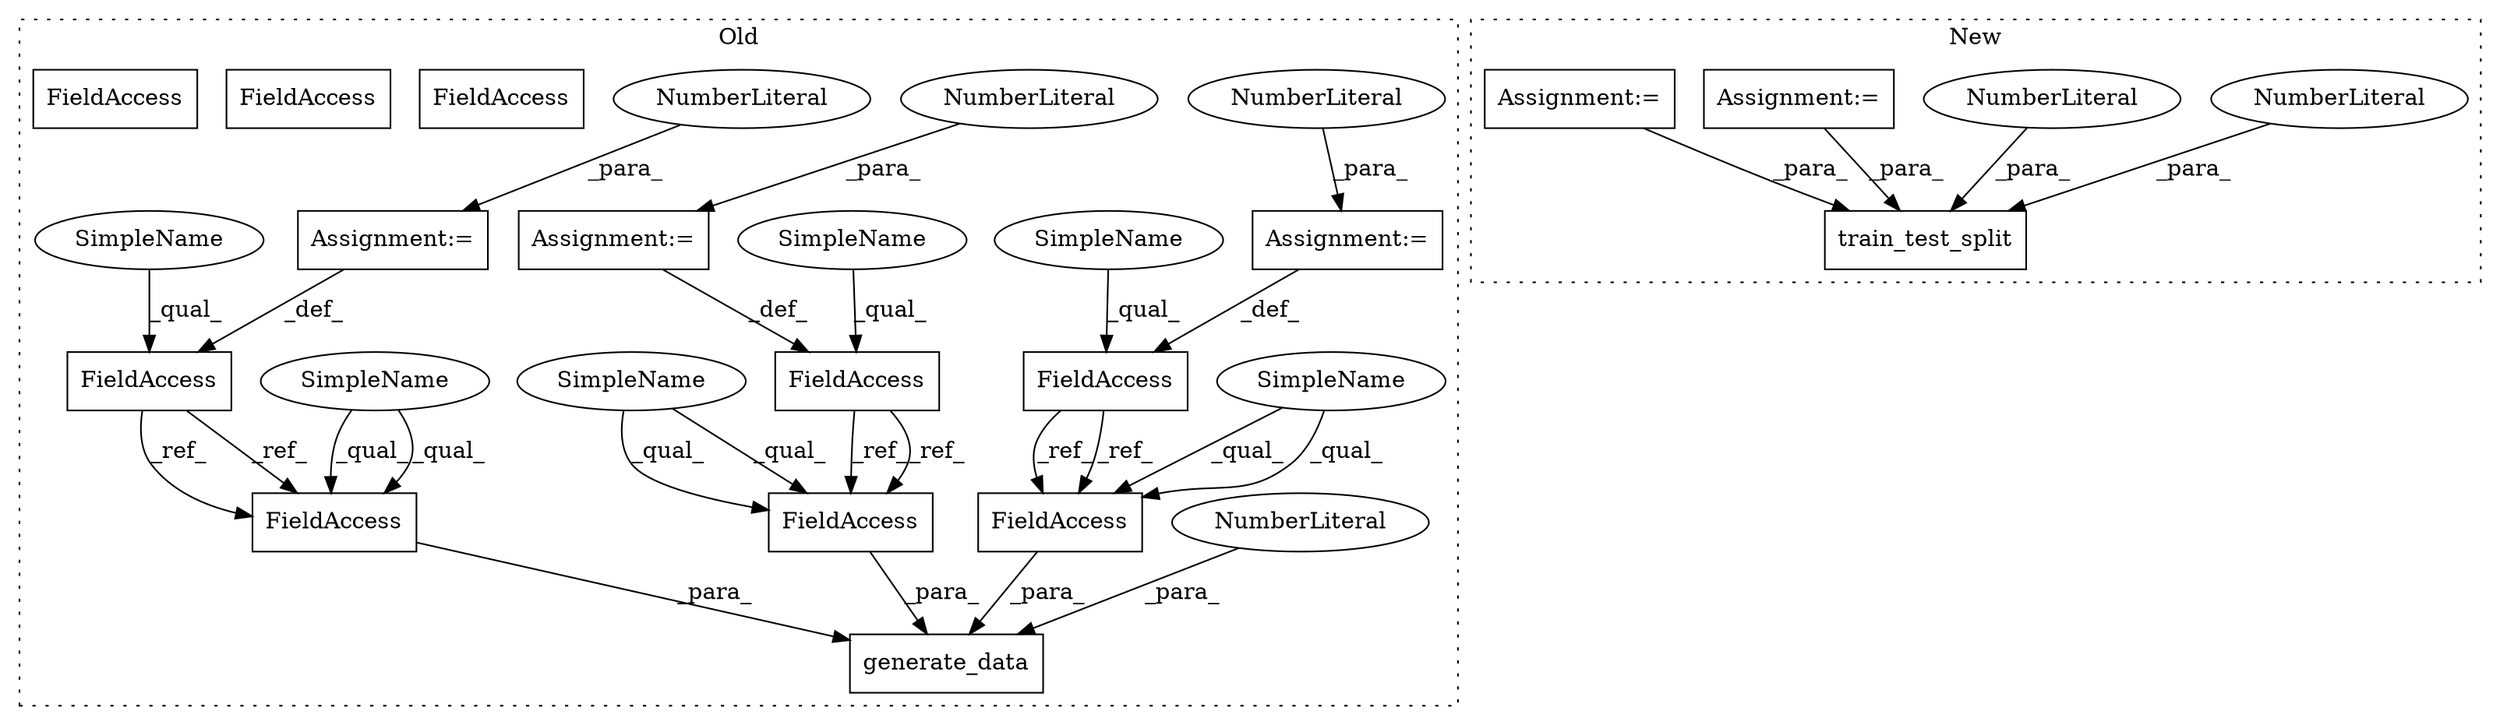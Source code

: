 digraph G {
subgraph cluster0 {
1 [label="generate_data" a="32" s="1025,1085" l="14,1" shape="box"];
5 [label="Assignment:=" a="7" s="899" l="1" shape="box"];
6 [label="NumberLiteral" a="34" s="900" l="3" shape="ellipse"];
7 [label="Assignment:=" a="7" s="871" l="1" shape="box"];
8 [label="NumberLiteral" a="34" s="872" l="3" shape="ellipse"];
10 [label="Assignment:=" a="7" s="849" l="1" shape="box"];
11 [label="NumberLiteral" a="34" s="850" l="4" shape="ellipse"];
12 [label="NumberLiteral" a="34" s="1083" l="2" shape="ellipse"];
13 [label="FieldAccess" a="22" s="1064" l="18" shape="box"];
14 [label="FieldAccess" a="22" s="881" l="18" shape="box"];
15 [label="FieldAccess" a="22" s="837" l="12" shape="box"];
16 [label="FieldAccess" a="22" s="860" l="11" shape="box"];
17 [label="FieldAccess" a="22" s="1052" l="11" shape="box"];
18 [label="FieldAccess" a="22" s="1039" l="12" shape="box"];
20 [label="SimpleName" a="42" s="1064" l="4" shape="ellipse"];
21 [label="SimpleName" a="42" s="1052" l="4" shape="ellipse"];
22 [label="SimpleName" a="42" s="1039" l="4" shape="ellipse"];
23 [label="SimpleName" a="42" s="837" l="4" shape="ellipse"];
24 [label="SimpleName" a="42" s="881" l="4" shape="ellipse"];
25 [label="SimpleName" a="42" s="860" l="4" shape="ellipse"];
26 [label="FieldAccess" a="22" s="1039" l="12" shape="box"];
27 [label="FieldAccess" a="22" s="1052" l="11" shape="box"];
28 [label="FieldAccess" a="22" s="1064" l="18" shape="box"];
label = "Old";
style="dotted";
}
subgraph cluster1 {
2 [label="train_test_split" a="32" s="1714,1741" l="17,1" shape="box"];
3 [label="NumberLiteral" a="34" s="1735" l="3" shape="ellipse"];
4 [label="NumberLiteral" a="34" s="1739" l="2" shape="ellipse"];
9 [label="Assignment:=" a="7" s="1062" l="1" shape="box"];
19 [label="Assignment:=" a="7" s="1073" l="1" shape="box"];
label = "New";
style="dotted";
}
3 -> 2 [label="_para_"];
4 -> 2 [label="_para_"];
5 -> 14 [label="_def_"];
6 -> 5 [label="_para_"];
7 -> 16 [label="_def_"];
8 -> 7 [label="_para_"];
9 -> 2 [label="_para_"];
10 -> 15 [label="_def_"];
11 -> 10 [label="_para_"];
12 -> 1 [label="_para_"];
14 -> 28 [label="_ref_"];
14 -> 28 [label="_ref_"];
15 -> 26 [label="_ref_"];
15 -> 26 [label="_ref_"];
16 -> 27 [label="_ref_"];
16 -> 27 [label="_ref_"];
19 -> 2 [label="_para_"];
20 -> 28 [label="_qual_"];
20 -> 28 [label="_qual_"];
21 -> 27 [label="_qual_"];
21 -> 27 [label="_qual_"];
22 -> 26 [label="_qual_"];
22 -> 26 [label="_qual_"];
23 -> 15 [label="_qual_"];
24 -> 14 [label="_qual_"];
25 -> 16 [label="_qual_"];
26 -> 1 [label="_para_"];
27 -> 1 [label="_para_"];
28 -> 1 [label="_para_"];
}